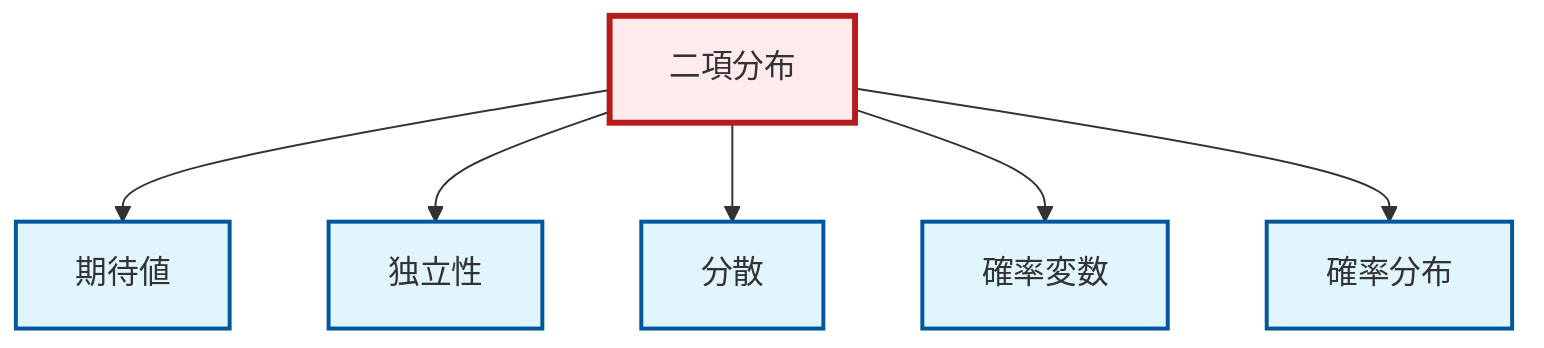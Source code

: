 graph TD
    classDef definition fill:#e1f5fe,stroke:#01579b,stroke-width:2px
    classDef theorem fill:#f3e5f5,stroke:#4a148c,stroke-width:2px
    classDef axiom fill:#fff3e0,stroke:#e65100,stroke-width:2px
    classDef example fill:#e8f5e9,stroke:#1b5e20,stroke-width:2px
    classDef current fill:#ffebee,stroke:#b71c1c,stroke-width:3px
    def-binomial-distribution["二項分布"]:::definition
    def-variance["分散"]:::definition
    def-random-variable["確率変数"]:::definition
    def-expectation["期待値"]:::definition
    def-independence["独立性"]:::definition
    def-probability-distribution["確率分布"]:::definition
    def-binomial-distribution --> def-expectation
    def-binomial-distribution --> def-independence
    def-binomial-distribution --> def-variance
    def-binomial-distribution --> def-random-variable
    def-binomial-distribution --> def-probability-distribution
    class def-binomial-distribution current